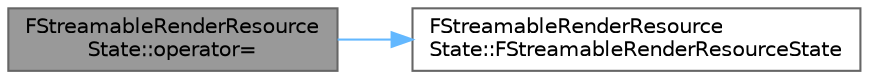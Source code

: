 digraph "FStreamableRenderResourceState::operator="
{
 // INTERACTIVE_SVG=YES
 // LATEX_PDF_SIZE
  bgcolor="transparent";
  edge [fontname=Helvetica,fontsize=10,labelfontname=Helvetica,labelfontsize=10];
  node [fontname=Helvetica,fontsize=10,shape=box,height=0.2,width=0.4];
  rankdir="LR";
  Node1 [id="Node000001",label="FStreamableRenderResource\lState::operator=",height=0.2,width=0.4,color="gray40", fillcolor="grey60", style="filled", fontcolor="black",tooltip=" "];
  Node1 -> Node2 [id="edge1_Node000001_Node000002",color="steelblue1",style="solid",tooltip=" "];
  Node2 [id="Node000002",label="FStreamableRenderResource\lState::FStreamableRenderResourceState",height=0.2,width=0.4,color="grey40", fillcolor="white", style="filled",URL="$de/dbd/structFStreamableRenderResourceState.html#af02f8155c0ae7785b4f6b892a8b6ee83",tooltip=" "];
}
